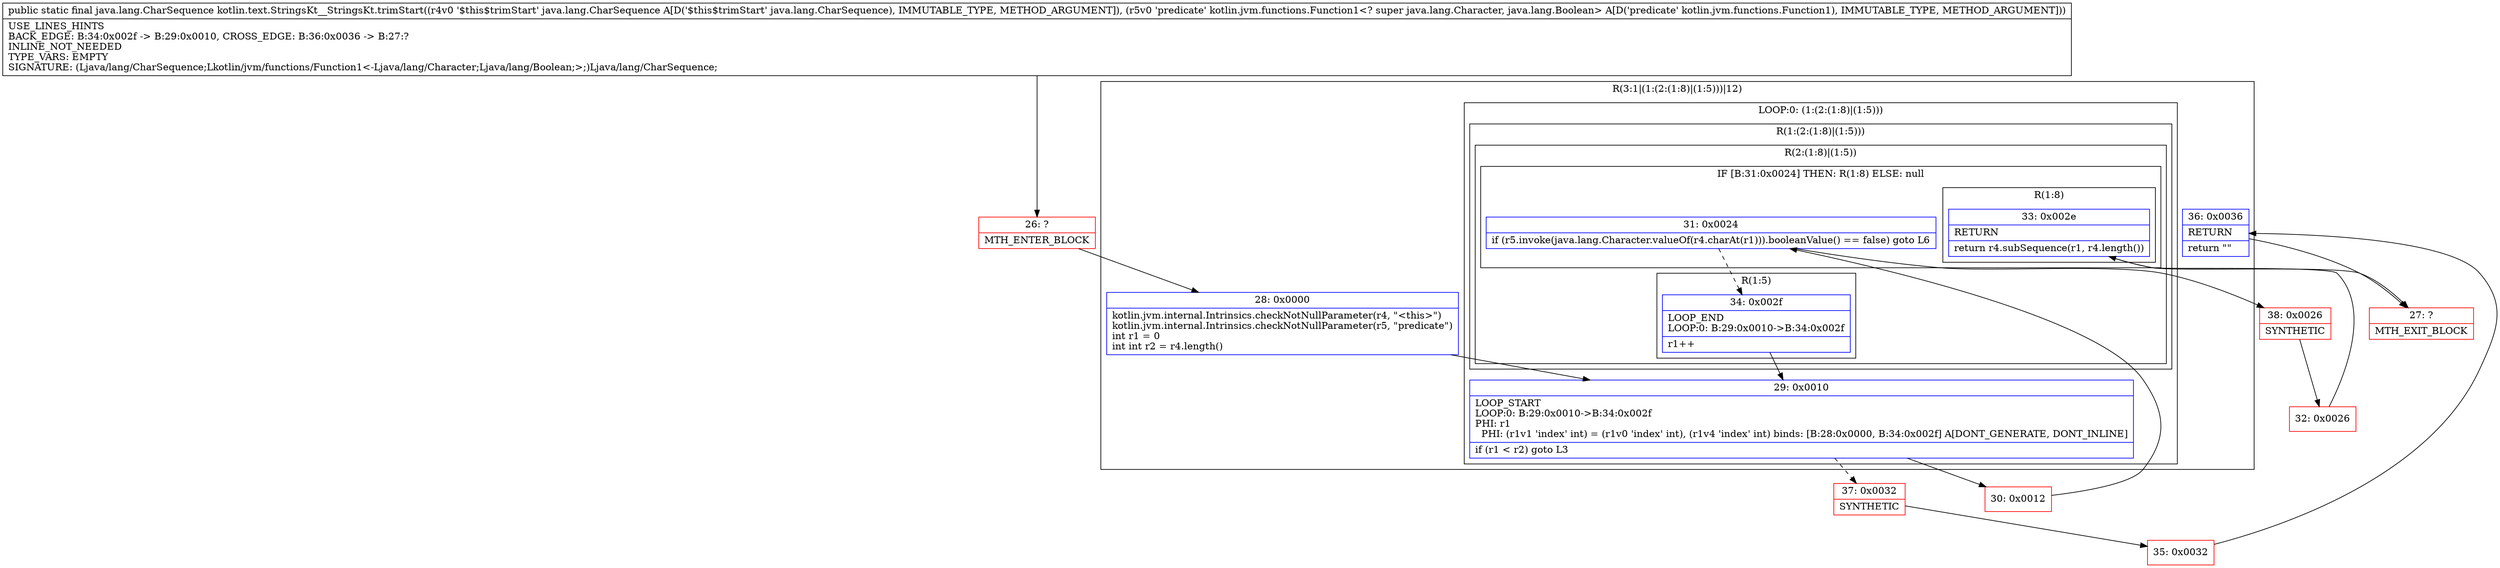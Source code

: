 digraph "CFG forkotlin.text.StringsKt__StringsKt.trimStart(Ljava\/lang\/CharSequence;Lkotlin\/jvm\/functions\/Function1;)Ljava\/lang\/CharSequence;" {
subgraph cluster_Region_588943112 {
label = "R(3:1|(1:(2:(1:8)|(1:5)))|12)";
node [shape=record,color=blue];
Node_28 [shape=record,label="{28\:\ 0x0000|kotlin.jvm.internal.Intrinsics.checkNotNullParameter(r4, \"\<this\>\")\lkotlin.jvm.internal.Intrinsics.checkNotNullParameter(r5, \"predicate\")\lint r1 = 0\lint int r2 = r4.length()\l}"];
subgraph cluster_LoopRegion_1499018221 {
label = "LOOP:0: (1:(2:(1:8)|(1:5)))";
node [shape=record,color=blue];
Node_29 [shape=record,label="{29\:\ 0x0010|LOOP_START\lLOOP:0: B:29:0x0010\-\>B:34:0x002f\lPHI: r1 \l  PHI: (r1v1 'index' int) = (r1v0 'index' int), (r1v4 'index' int) binds: [B:28:0x0000, B:34:0x002f] A[DONT_GENERATE, DONT_INLINE]\l|if (r1 \< r2) goto L3\l}"];
subgraph cluster_Region_462054684 {
label = "R(1:(2:(1:8)|(1:5)))";
node [shape=record,color=blue];
subgraph cluster_Region_1125244987 {
label = "R(2:(1:8)|(1:5))";
node [shape=record,color=blue];
subgraph cluster_IfRegion_800320039 {
label = "IF [B:31:0x0024] THEN: R(1:8) ELSE: null";
node [shape=record,color=blue];
Node_31 [shape=record,label="{31\:\ 0x0024|if (r5.invoke(java.lang.Character.valueOf(r4.charAt(r1))).booleanValue() == false) goto L6\l}"];
subgraph cluster_Region_1478906390 {
label = "R(1:8)";
node [shape=record,color=blue];
Node_33 [shape=record,label="{33\:\ 0x002e|RETURN\l|return r4.subSequence(r1, r4.length())\l}"];
}
}
subgraph cluster_Region_221143776 {
label = "R(1:5)";
node [shape=record,color=blue];
Node_34 [shape=record,label="{34\:\ 0x002f|LOOP_END\lLOOP:0: B:29:0x0010\-\>B:34:0x002f\l|r1++\l}"];
}
}
}
}
Node_36 [shape=record,label="{36\:\ 0x0036|RETURN\l|return \"\"\l}"];
}
Node_26 [shape=record,color=red,label="{26\:\ ?|MTH_ENTER_BLOCK\l}"];
Node_30 [shape=record,color=red,label="{30\:\ 0x0012}"];
Node_38 [shape=record,color=red,label="{38\:\ 0x0026|SYNTHETIC\l}"];
Node_32 [shape=record,color=red,label="{32\:\ 0x0026}"];
Node_27 [shape=record,color=red,label="{27\:\ ?|MTH_EXIT_BLOCK\l}"];
Node_37 [shape=record,color=red,label="{37\:\ 0x0032|SYNTHETIC\l}"];
Node_35 [shape=record,color=red,label="{35\:\ 0x0032}"];
MethodNode[shape=record,label="{public static final java.lang.CharSequence kotlin.text.StringsKt__StringsKt.trimStart((r4v0 '$this$trimStart' java.lang.CharSequence A[D('$this$trimStart' java.lang.CharSequence), IMMUTABLE_TYPE, METHOD_ARGUMENT]), (r5v0 'predicate' kotlin.jvm.functions.Function1\<? super java.lang.Character, java.lang.Boolean\> A[D('predicate' kotlin.jvm.functions.Function1), IMMUTABLE_TYPE, METHOD_ARGUMENT]))  | USE_LINES_HINTS\lBACK_EDGE: B:34:0x002f \-\> B:29:0x0010, CROSS_EDGE: B:36:0x0036 \-\> B:27:?\lINLINE_NOT_NEEDED\lTYPE_VARS: EMPTY\lSIGNATURE: (Ljava\/lang\/CharSequence;Lkotlin\/jvm\/functions\/Function1\<\-Ljava\/lang\/Character;Ljava\/lang\/Boolean;\>;)Ljava\/lang\/CharSequence;\l}"];
MethodNode -> Node_26;Node_28 -> Node_29;
Node_29 -> Node_30;
Node_29 -> Node_37[style=dashed];
Node_31 -> Node_34[style=dashed];
Node_31 -> Node_38;
Node_33 -> Node_27;
Node_34 -> Node_29;
Node_36 -> Node_27;
Node_26 -> Node_28;
Node_30 -> Node_31;
Node_38 -> Node_32;
Node_32 -> Node_33;
Node_37 -> Node_35;
Node_35 -> Node_36;
}

